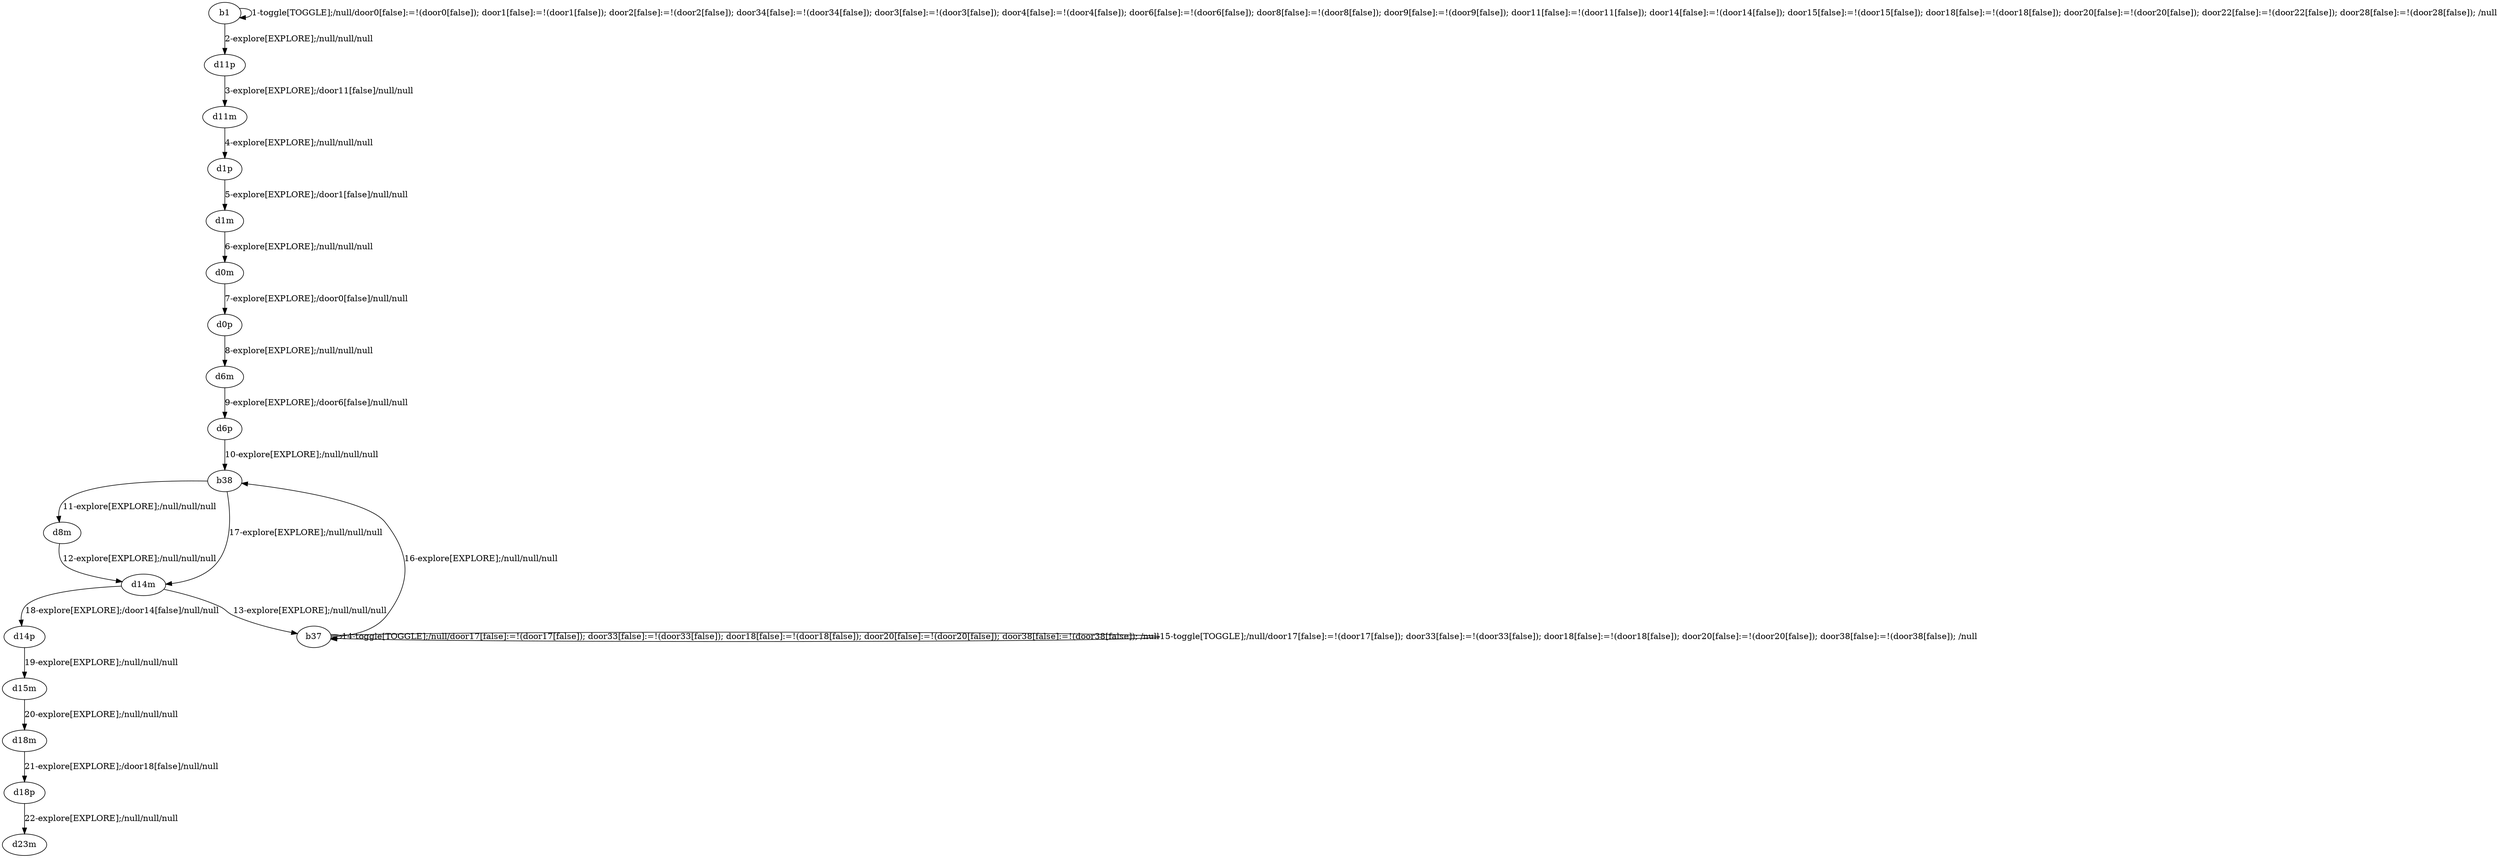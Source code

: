 # Total number of goals covered by this test: 3
# d14m --> b37
# b37 --> b37
# b37 --> b38

digraph g {
"b1" -> "b1" [label = "1-toggle[TOGGLE];/null/door0[false]:=!(door0[false]); door1[false]:=!(door1[false]); door2[false]:=!(door2[false]); door34[false]:=!(door34[false]); door3[false]:=!(door3[false]); door4[false]:=!(door4[false]); door6[false]:=!(door6[false]); door8[false]:=!(door8[false]); door9[false]:=!(door9[false]); door11[false]:=!(door11[false]); door14[false]:=!(door14[false]); door15[false]:=!(door15[false]); door18[false]:=!(door18[false]); door20[false]:=!(door20[false]); door22[false]:=!(door22[false]); door28[false]:=!(door28[false]); /null"];
"b1" -> "d11p" [label = "2-explore[EXPLORE];/null/null/null"];
"d11p" -> "d11m" [label = "3-explore[EXPLORE];/door11[false]/null/null"];
"d11m" -> "d1p" [label = "4-explore[EXPLORE];/null/null/null"];
"d1p" -> "d1m" [label = "5-explore[EXPLORE];/door1[false]/null/null"];
"d1m" -> "d0m" [label = "6-explore[EXPLORE];/null/null/null"];
"d0m" -> "d0p" [label = "7-explore[EXPLORE];/door0[false]/null/null"];
"d0p" -> "d6m" [label = "8-explore[EXPLORE];/null/null/null"];
"d6m" -> "d6p" [label = "9-explore[EXPLORE];/door6[false]/null/null"];
"d6p" -> "b38" [label = "10-explore[EXPLORE];/null/null/null"];
"b38" -> "d8m" [label = "11-explore[EXPLORE];/null/null/null"];
"d8m" -> "d14m" [label = "12-explore[EXPLORE];/null/null/null"];
"d14m" -> "b37" [label = "13-explore[EXPLORE];/null/null/null"];
"b37" -> "b37" [label = "14-toggle[TOGGLE];/null/door17[false]:=!(door17[false]); door33[false]:=!(door33[false]); door18[false]:=!(door18[false]); door20[false]:=!(door20[false]); door38[false]:=!(door38[false]); /null"];
"b37" -> "b37" [label = "15-toggle[TOGGLE];/null/door17[false]:=!(door17[false]); door33[false]:=!(door33[false]); door18[false]:=!(door18[false]); door20[false]:=!(door20[false]); door38[false]:=!(door38[false]); /null"];
"b37" -> "b38" [label = "16-explore[EXPLORE];/null/null/null"];
"b38" -> "d14m" [label = "17-explore[EXPLORE];/null/null/null"];
"d14m" -> "d14p" [label = "18-explore[EXPLORE];/door14[false]/null/null"];
"d14p" -> "d15m" [label = "19-explore[EXPLORE];/null/null/null"];
"d15m" -> "d18m" [label = "20-explore[EXPLORE];/null/null/null"];
"d18m" -> "d18p" [label = "21-explore[EXPLORE];/door18[false]/null/null"];
"d18p" -> "d23m" [label = "22-explore[EXPLORE];/null/null/null"];
}